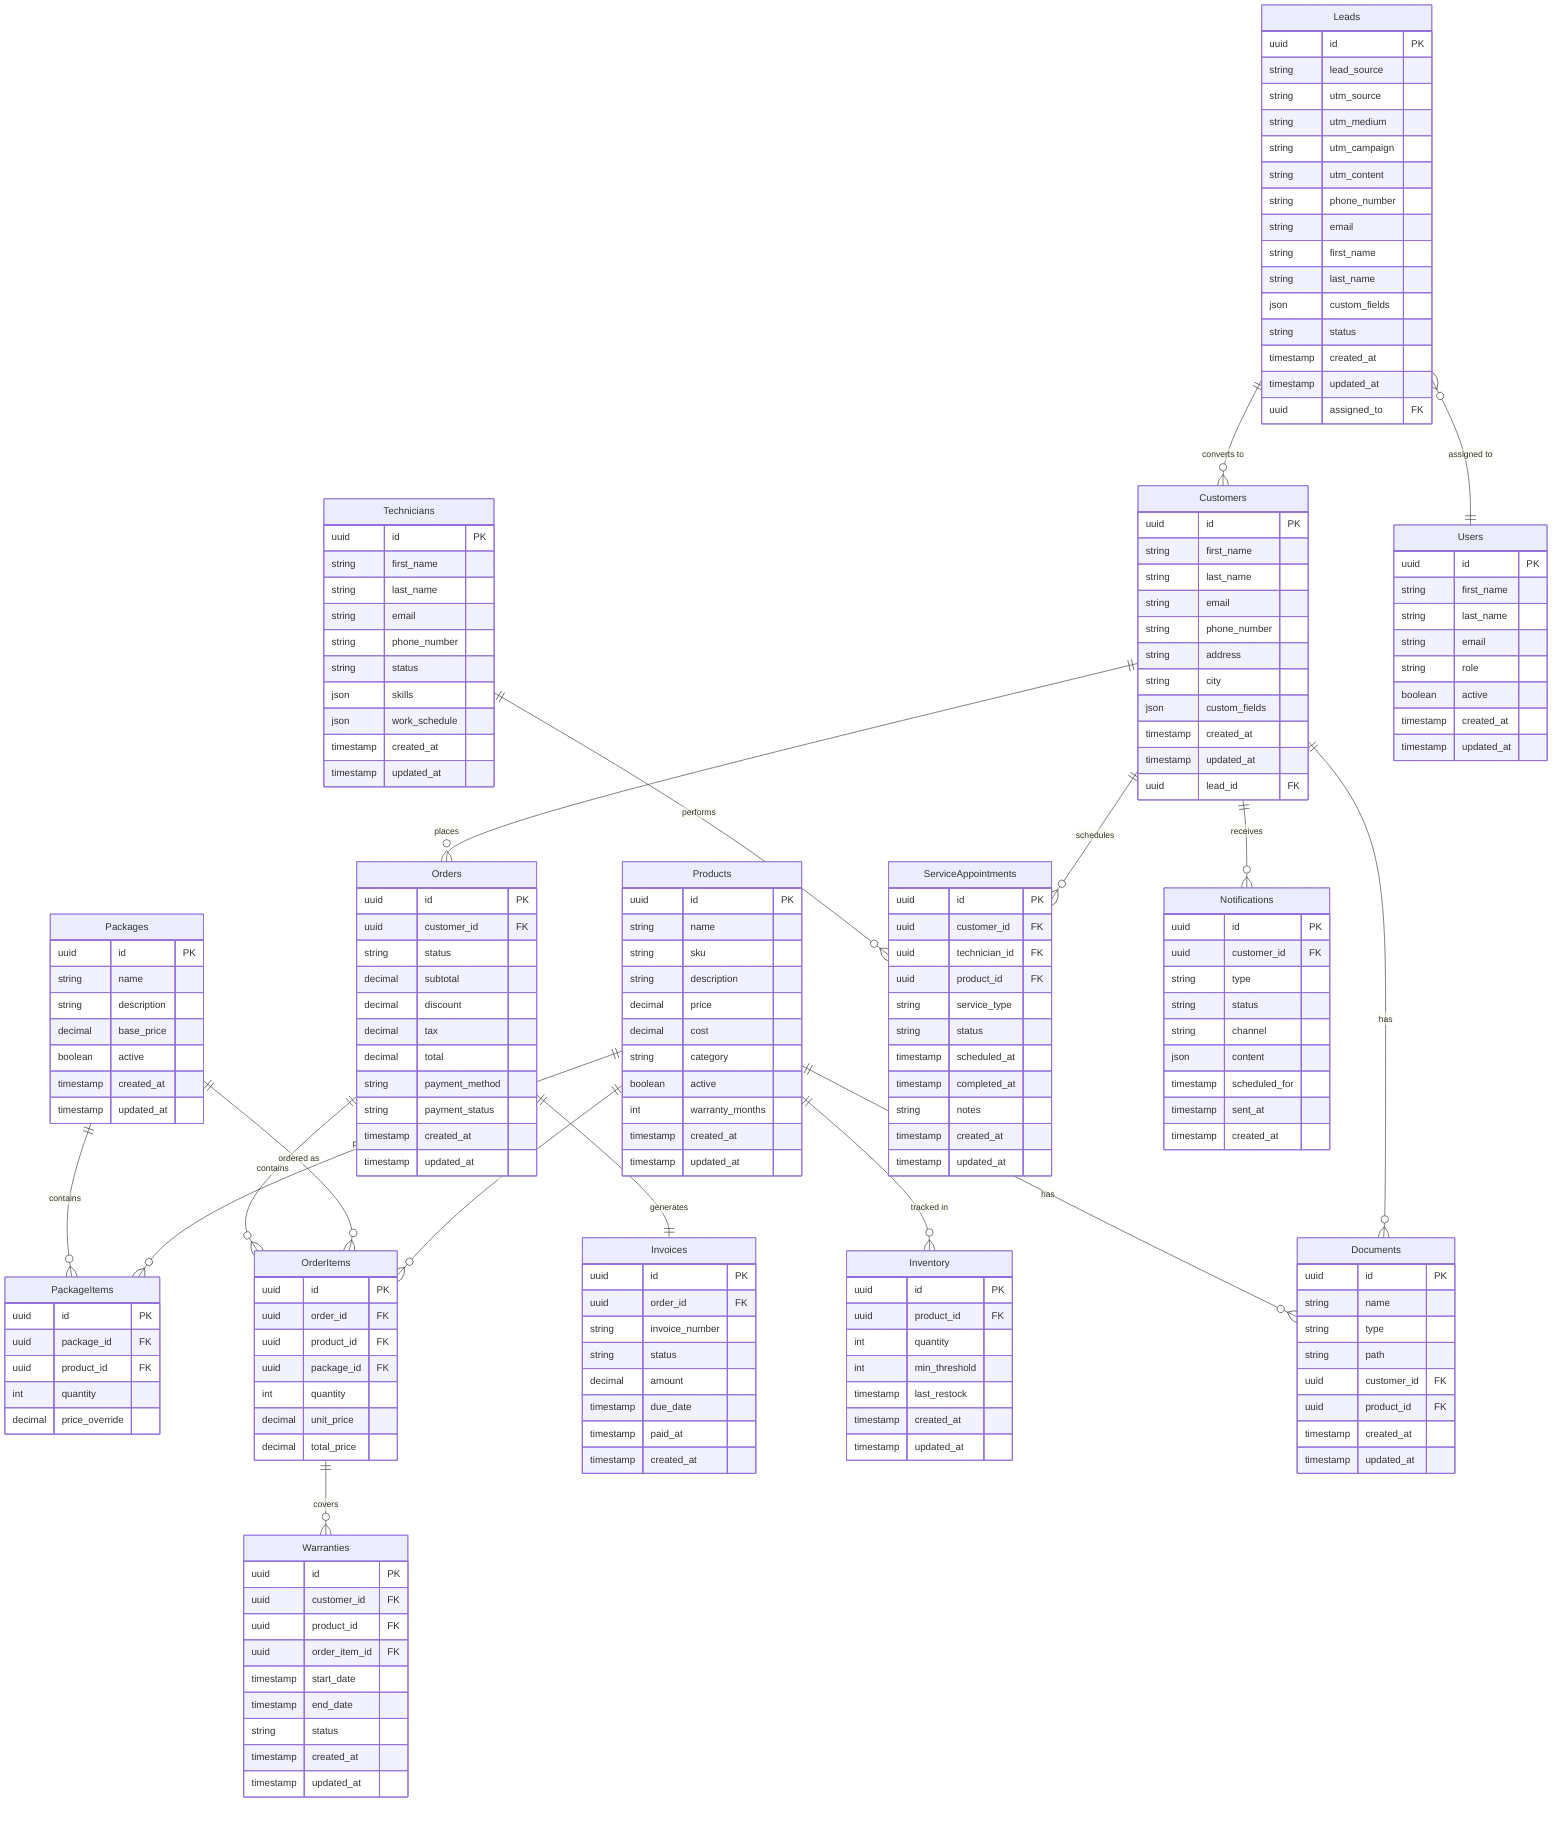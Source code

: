 erDiagram
    Leads {
        uuid id PK
        string lead_source
        string utm_source
        string utm_medium
        string utm_campaign
        string utm_content
        string phone_number
        string email
        string first_name
        string last_name
        json custom_fields
        string status
        timestamp created_at
        timestamp updated_at
        uuid assigned_to FK
    }
    
    Customers {
        uuid id PK
        string first_name
        string last_name
        string email
        string phone_number
        string address
        string city
        json custom_fields
        timestamp created_at
        timestamp updated_at
        uuid lead_id FK
    }
    
    Products {
        uuid id PK
        string name
        string sku
        string description
        decimal price
        decimal cost
        string category
        boolean active
        int warranty_months
        timestamp created_at
        timestamp updated_at
    }
    
    Packages {
        uuid id PK
        string name
        string description
        decimal base_price
        boolean active
        timestamp created_at
        timestamp updated_at
    }
    
    PackageItems {
        uuid id PK
        uuid package_id FK
        uuid product_id FK
        int quantity
        decimal price_override
    }
    
    Orders {
        uuid id PK
        uuid customer_id FK
        string status
        decimal subtotal
        decimal discount
        decimal tax
        decimal total
        string payment_method
        string payment_status
        timestamp created_at
        timestamp updated_at
    }
    
    OrderItems {
        uuid id PK
        uuid order_id FK
        uuid product_id FK
        uuid package_id FK
        int quantity
        decimal unit_price
        decimal total_price
    }
    
    Invoices {
        uuid id PK
        uuid order_id FK
        string invoice_number
        string status
        decimal amount
        timestamp due_date
        timestamp paid_at
        timestamp created_at
    }
    
    Technicians {
        uuid id PK
        string first_name
        string last_name
        string email
        string phone_number
        string status
        json skills
        json work_schedule
        timestamp created_at
        timestamp updated_at
    }
    
    ServiceAppointments {
        uuid id PK
        uuid customer_id FK
        uuid technician_id FK
        uuid product_id FK
        string service_type
        string status
        timestamp scheduled_at
        timestamp completed_at
        string notes
        timestamp created_at
        timestamp updated_at
    }
    
    Inventory {
        uuid id PK
        uuid product_id FK
        int quantity
        int min_threshold
        timestamp last_restock
        timestamp created_at
        timestamp updated_at
    }
    
    Documents {
        uuid id PK
        string name
        string type
        string path
        uuid customer_id FK
        uuid product_id FK
        timestamp created_at
        timestamp updated_at
    }
    
    Notifications {
        uuid id PK
        uuid customer_id FK
        string type
        string status
        string channel
        json content
        timestamp scheduled_for
        timestamp sent_at
        timestamp created_at
    }
    
    Warranties {
        uuid id PK
        uuid customer_id FK
        uuid product_id FK
        uuid order_item_id FK
        timestamp start_date
        timestamp end_date
        string status
        timestamp created_at
        timestamp updated_at
    }
    
    Users {
        uuid id PK
        string first_name
        string last_name
        string email
        string role
        boolean active
        timestamp created_at
        timestamp updated_at
    }
    
    Leads ||--o{ Customers : "converts to"
    Leads }o--|| Users : "assigned to"
    Customers ||--o{ Orders : "places"
    Customers ||--o{ ServiceAppointments : "schedules"
    Customers ||--o{ Documents : "has"
    Customers ||--o{ Notifications : "receives"
    Products ||--o{ OrderItems : "included in"
    Products ||--o{ Inventory : "tracked in"
    Products ||--o{ Documents : "has"
    Products ||--o{ PackageItems : "part of"
    Packages ||--o{ PackageItems : "contains"
    Packages ||--o{ OrderItems : "ordered as"
    Orders ||--o{ OrderItems : "contains"
    Orders ||--|| Invoices : "generates"
    OrderItems ||--o{ Warranties : "covers"
    Technicians ||--o{ ServiceAppointments : "performs"